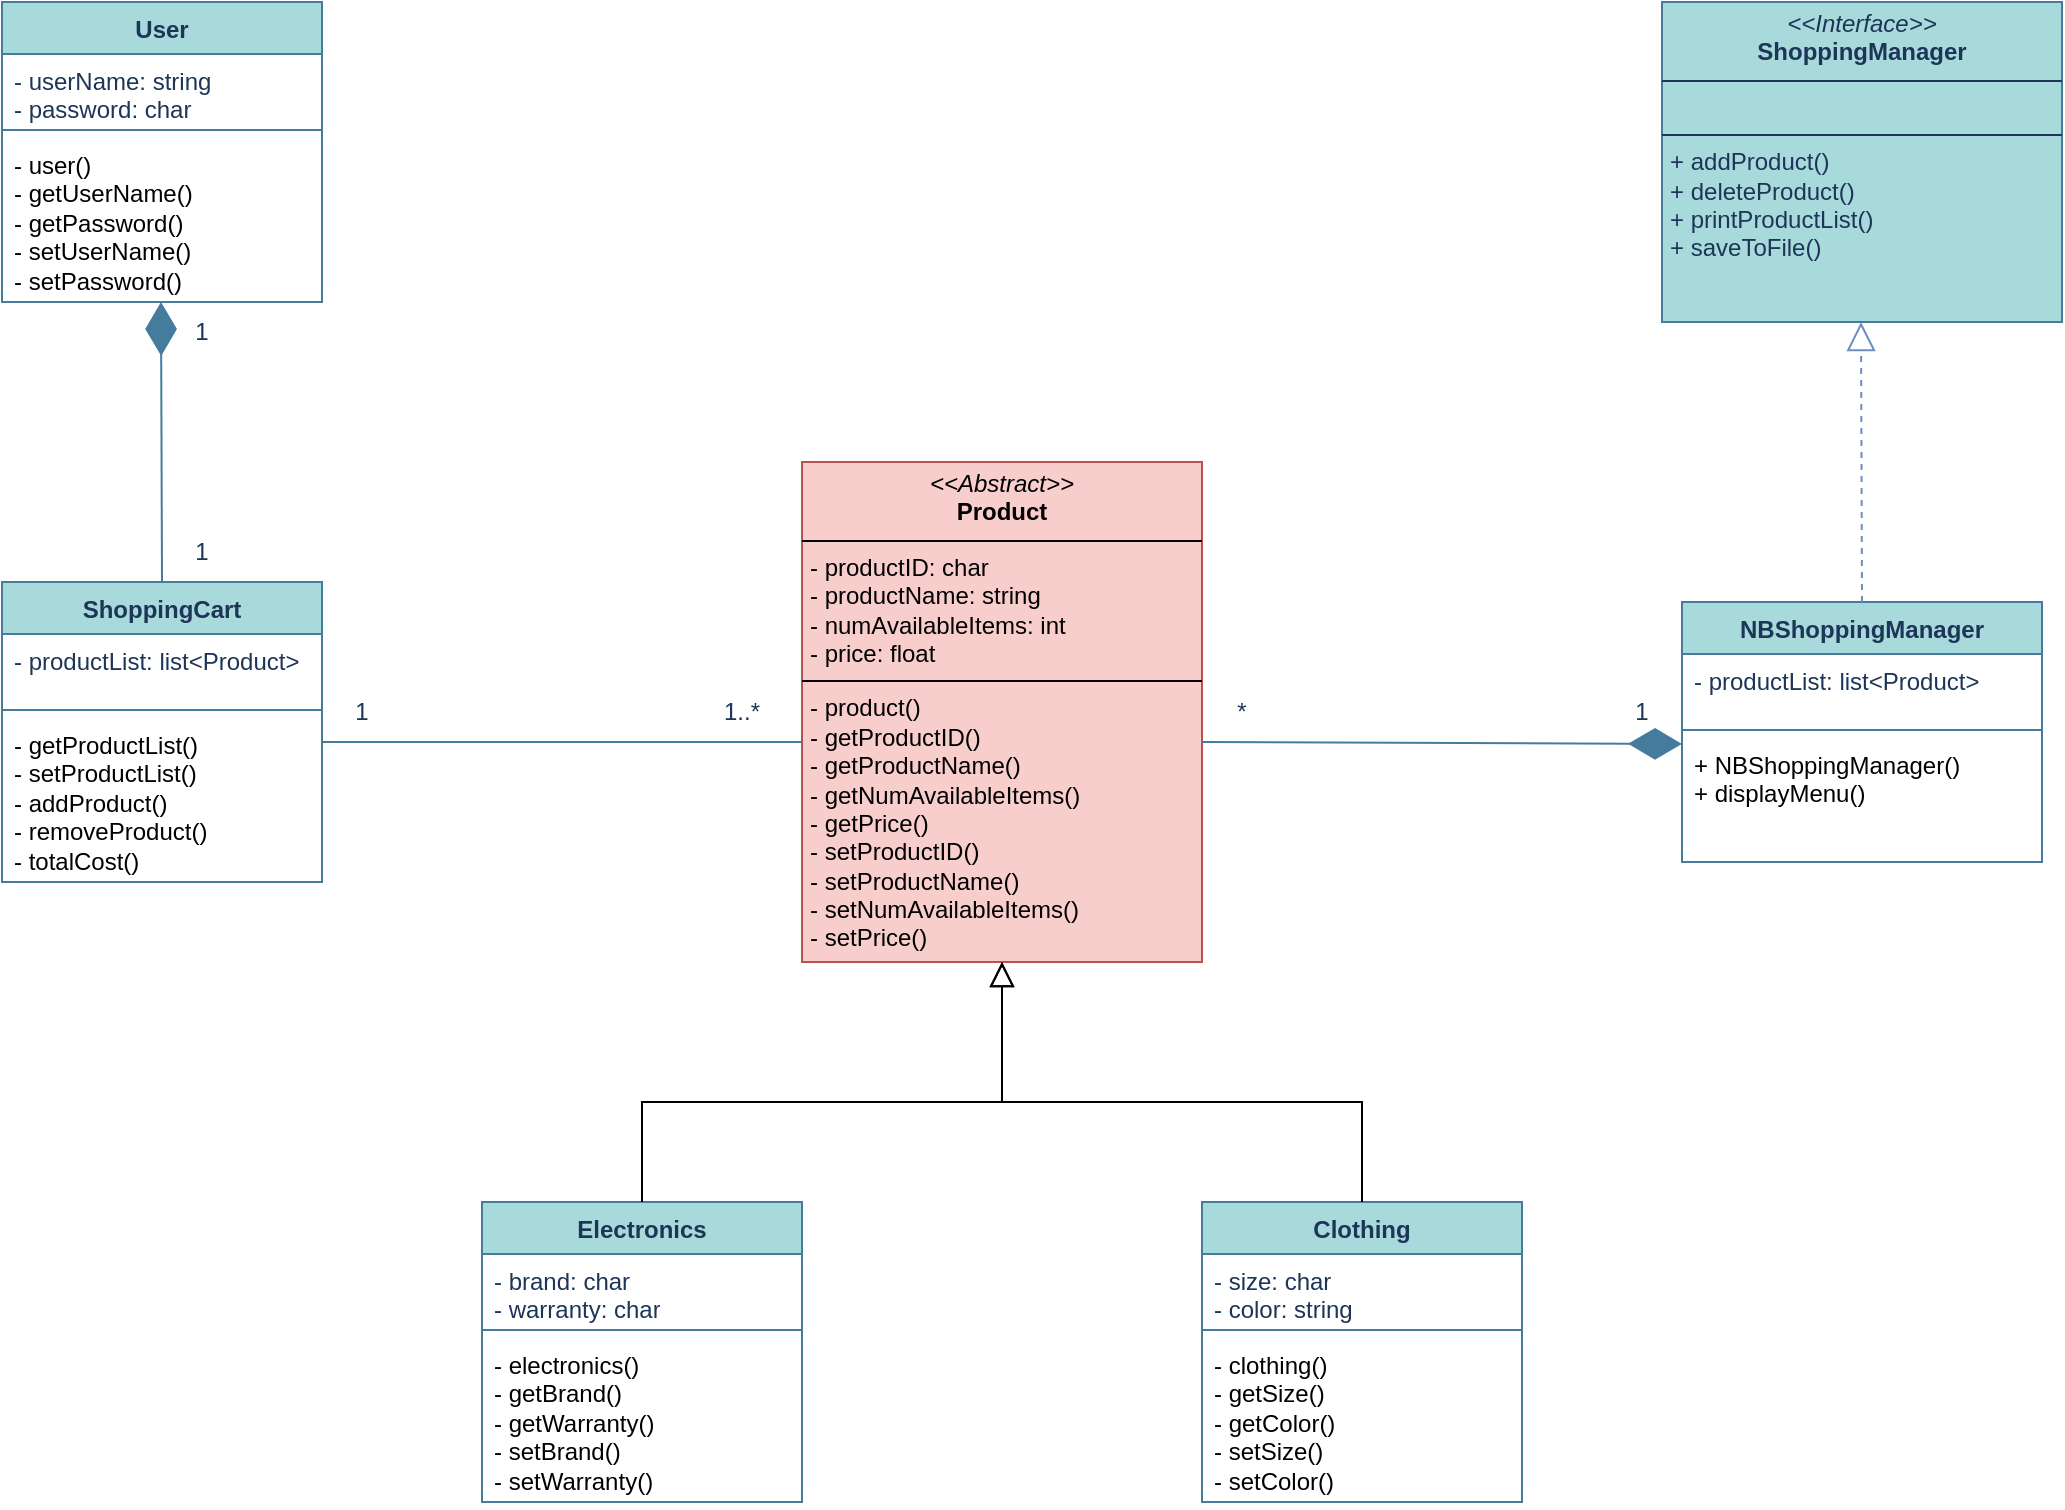 <mxfile version="26.0.9">
  <diagram id="C5RBs43oDa-KdzZeNtuy" name="Page-1">
    <mxGraphModel dx="1434" dy="836" grid="1" gridSize="10" guides="1" tooltips="1" connect="1" arrows="1" fold="1" page="1" pageScale="1" pageWidth="1654" pageHeight="1169" math="0" shadow="0">
      <root>
        <mxCell id="WIyWlLk6GJQsqaUBKTNV-0" />
        <mxCell id="WIyWlLk6GJQsqaUBKTNV-1" parent="WIyWlLk6GJQsqaUBKTNV-0" />
        <mxCell id="HyUq2-FQpbaMGsOl5s8T-1" value="&lt;p style=&quot;margin:0px;margin-top:4px;text-align:center;&quot;&gt;&lt;i&gt;&amp;lt;&amp;lt;Abstract&amp;gt;&amp;gt;&lt;/i&gt;&lt;br&gt;&lt;b&gt;Product&lt;/b&gt;&lt;/p&gt;&lt;hr size=&quot;1&quot; style=&quot;border-style:solid;&quot;&gt;&lt;p style=&quot;margin:0px;margin-left:4px;&quot;&gt;- productID: char&lt;br&gt;- productName: string&lt;/p&gt;&lt;p style=&quot;margin:0px;margin-left:4px;&quot;&gt;- numAvailableItems: int&lt;/p&gt;&lt;p style=&quot;margin:0px;margin-left:4px;&quot;&gt;- price: float&lt;/p&gt;&lt;hr size=&quot;1&quot; style=&quot;border-style:solid;&quot;&gt;&lt;p style=&quot;margin:0px;margin-left:4px;&quot;&gt;- product()&lt;/p&gt;&lt;p style=&quot;margin:0px;margin-left:4px;&quot;&gt;- getProductID()&lt;br&gt;- getProductName()&lt;br&gt;&lt;/p&gt;&lt;p style=&quot;margin:0px;margin-left:4px;&quot;&gt;- getNumAvailableItems()&lt;/p&gt;&lt;p style=&quot;margin:0px;margin-left:4px;&quot;&gt;- getPrice()&lt;/p&gt;&lt;p style=&quot;margin: 0px 0px 0px 4px;&quot;&gt;- setProductID()&lt;br&gt;- setProductName()&lt;br&gt;&lt;/p&gt;&lt;p style=&quot;margin: 0px 0px 0px 4px;&quot;&gt;- setNumAvailableItems()&lt;/p&gt;&lt;p style=&quot;margin: 0px 0px 0px 4px;&quot;&gt;- setPrice()&lt;/p&gt;" style="verticalAlign=top;align=left;overflow=fill;html=1;whiteSpace=wrap;strokeColor=#b85450;fillColor=#f8cecc;" vertex="1" parent="WIyWlLk6GJQsqaUBKTNV-1">
          <mxGeometry x="640" y="360" width="200" height="250" as="geometry" />
        </mxCell>
        <mxCell id="HyUq2-FQpbaMGsOl5s8T-2" value="Electronics" style="swimlane;fontStyle=1;align=center;verticalAlign=top;childLayout=stackLayout;horizontal=1;startSize=26;horizontalStack=0;resizeParent=1;resizeParentMax=0;resizeLast=0;collapsible=1;marginBottom=0;whiteSpace=wrap;html=1;strokeColor=#457B9D;fontColor=#1D3557;fillColor=#A8DADC;" vertex="1" parent="WIyWlLk6GJQsqaUBKTNV-1">
          <mxGeometry x="480" y="730" width="160" height="150" as="geometry" />
        </mxCell>
        <mxCell id="HyUq2-FQpbaMGsOl5s8T-3" value="- brand: char&lt;div&gt;- warranty: char&lt;/div&gt;" style="text;strokeColor=none;fillColor=none;align=left;verticalAlign=top;spacingLeft=4;spacingRight=4;overflow=hidden;rotatable=0;points=[[0,0.5],[1,0.5]];portConstraint=eastwest;whiteSpace=wrap;html=1;fontColor=#1D3557;" vertex="1" parent="HyUq2-FQpbaMGsOl5s8T-2">
          <mxGeometry y="26" width="160" height="34" as="geometry" />
        </mxCell>
        <mxCell id="HyUq2-FQpbaMGsOl5s8T-4" value="" style="line;strokeWidth=1;fillColor=none;align=left;verticalAlign=middle;spacingTop=-1;spacingLeft=3;spacingRight=3;rotatable=0;labelPosition=right;points=[];portConstraint=eastwest;strokeColor=inherit;fontColor=#1D3557;" vertex="1" parent="HyUq2-FQpbaMGsOl5s8T-2">
          <mxGeometry y="60" width="160" height="8" as="geometry" />
        </mxCell>
        <mxCell id="HyUq2-FQpbaMGsOl5s8T-5" value="&lt;span style=&quot;color: rgb(0, 0, 0);&quot;&gt;- electronics()&lt;/span&gt;&lt;div&gt;&lt;span style=&quot;color: rgb(0, 0, 0);&quot;&gt;- getBrand()&lt;/span&gt;&lt;/div&gt;&lt;div&gt;&lt;span style=&quot;color: rgb(0, 0, 0);&quot;&gt;- getWarranty()&lt;/span&gt;&lt;/div&gt;&lt;div&gt;&lt;span style=&quot;color: rgb(0, 0, 0);&quot;&gt;- setBrand()&lt;/span&gt;&lt;/div&gt;&lt;div&gt;&lt;span style=&quot;color: rgb(0, 0, 0);&quot;&gt;- setWarranty()&lt;/span&gt;&lt;/div&gt;" style="text;strokeColor=none;fillColor=none;align=left;verticalAlign=top;spacingLeft=4;spacingRight=4;overflow=hidden;rotatable=0;points=[[0,0.5],[1,0.5]];portConstraint=eastwest;whiteSpace=wrap;html=1;fontColor=#1D3557;" vertex="1" parent="HyUq2-FQpbaMGsOl5s8T-2">
          <mxGeometry y="68" width="160" height="82" as="geometry" />
        </mxCell>
        <mxCell id="HyUq2-FQpbaMGsOl5s8T-6" value="Clothing" style="swimlane;fontStyle=1;align=center;verticalAlign=top;childLayout=stackLayout;horizontal=1;startSize=26;horizontalStack=0;resizeParent=1;resizeParentMax=0;resizeLast=0;collapsible=1;marginBottom=0;whiteSpace=wrap;html=1;strokeColor=#457B9D;fontColor=#1D3557;fillColor=#A8DADC;" vertex="1" parent="WIyWlLk6GJQsqaUBKTNV-1">
          <mxGeometry x="840" y="730" width="160" height="150" as="geometry" />
        </mxCell>
        <mxCell id="HyUq2-FQpbaMGsOl5s8T-7" value="- size: char&lt;div&gt;- color: string&lt;/div&gt;" style="text;strokeColor=none;fillColor=none;align=left;verticalAlign=top;spacingLeft=4;spacingRight=4;overflow=hidden;rotatable=0;points=[[0,0.5],[1,0.5]];portConstraint=eastwest;whiteSpace=wrap;html=1;fontColor=#1D3557;" vertex="1" parent="HyUq2-FQpbaMGsOl5s8T-6">
          <mxGeometry y="26" width="160" height="34" as="geometry" />
        </mxCell>
        <mxCell id="HyUq2-FQpbaMGsOl5s8T-8" value="" style="line;strokeWidth=1;fillColor=none;align=left;verticalAlign=middle;spacingTop=-1;spacingLeft=3;spacingRight=3;rotatable=0;labelPosition=right;points=[];portConstraint=eastwest;strokeColor=inherit;fontColor=#1D3557;" vertex="1" parent="HyUq2-FQpbaMGsOl5s8T-6">
          <mxGeometry y="60" width="160" height="8" as="geometry" />
        </mxCell>
        <mxCell id="HyUq2-FQpbaMGsOl5s8T-9" value="&lt;span style=&quot;color: rgb(0, 0, 0);&quot;&gt;- clothing()&lt;/span&gt;&lt;div&gt;&lt;span style=&quot;color: rgb(0, 0, 0);&quot;&gt;- getSize()&lt;/span&gt;&lt;/div&gt;&lt;div&gt;&lt;span style=&quot;color: rgb(0, 0, 0);&quot;&gt;- getColor()&lt;/span&gt;&lt;/div&gt;&lt;div&gt;&lt;span style=&quot;color: rgb(0, 0, 0);&quot;&gt;- setSize()&lt;/span&gt;&lt;/div&gt;&lt;div&gt;&lt;span style=&quot;color: rgb(0, 0, 0);&quot;&gt;- setColor()&lt;/span&gt;&lt;/div&gt;" style="text;strokeColor=none;fillColor=none;align=left;verticalAlign=top;spacingLeft=4;spacingRight=4;overflow=hidden;rotatable=0;points=[[0,0.5],[1,0.5]];portConstraint=eastwest;whiteSpace=wrap;html=1;fontColor=#1D3557;" vertex="1" parent="HyUq2-FQpbaMGsOl5s8T-6">
          <mxGeometry y="68" width="160" height="82" as="geometry" />
        </mxCell>
        <mxCell id="HyUq2-FQpbaMGsOl5s8T-13" value="" style="endArrow=block;endSize=10;endFill=0;shadow=0;strokeWidth=1;rounded=0;curved=0;edgeStyle=elbowEdgeStyle;elbow=vertical;exitX=0.5;exitY=0;exitDx=0;exitDy=0;" edge="1" parent="WIyWlLk6GJQsqaUBKTNV-1">
          <mxGeometry width="160" relative="1" as="geometry">
            <mxPoint x="920" y="730" as="sourcePoint" />
            <mxPoint x="740" y="610" as="targetPoint" />
            <Array as="points">
              <mxPoint x="820" y="680" />
              <mxPoint x="924" y="420" />
            </Array>
          </mxGeometry>
        </mxCell>
        <mxCell id="HyUq2-FQpbaMGsOl5s8T-14" value="" style="endArrow=block;endSize=10;endFill=0;shadow=0;strokeWidth=1;rounded=0;curved=0;edgeStyle=elbowEdgeStyle;elbow=vertical;exitX=0.5;exitY=0;exitDx=0;exitDy=0;entryX=0.5;entryY=1;entryDx=0;entryDy=0;" edge="1" parent="WIyWlLk6GJQsqaUBKTNV-1" target="HyUq2-FQpbaMGsOl5s8T-1">
          <mxGeometry width="160" relative="1" as="geometry">
            <mxPoint x="560" y="730" as="sourcePoint" />
            <mxPoint x="730" y="610" as="targetPoint" />
            <Array as="points">
              <mxPoint x="750" y="680" />
              <mxPoint x="650" y="390" />
              <mxPoint x="700" y="390" />
              <mxPoint x="460" y="400" />
            </Array>
          </mxGeometry>
        </mxCell>
        <mxCell id="HyUq2-FQpbaMGsOl5s8T-17" value="User" style="swimlane;fontStyle=1;align=center;verticalAlign=top;childLayout=stackLayout;horizontal=1;startSize=26;horizontalStack=0;resizeParent=1;resizeParentMax=0;resizeLast=0;collapsible=1;marginBottom=0;whiteSpace=wrap;html=1;strokeColor=#457B9D;fontColor=#1D3557;fillColor=#A8DADC;" vertex="1" parent="WIyWlLk6GJQsqaUBKTNV-1">
          <mxGeometry x="240" y="130" width="160" height="150" as="geometry" />
        </mxCell>
        <mxCell id="HyUq2-FQpbaMGsOl5s8T-18" value="- userName: string&lt;div&gt;- password: char&lt;/div&gt;" style="text;strokeColor=none;fillColor=none;align=left;verticalAlign=top;spacingLeft=4;spacingRight=4;overflow=hidden;rotatable=0;points=[[0,0.5],[1,0.5]];portConstraint=eastwest;whiteSpace=wrap;html=1;fontColor=#1D3557;" vertex="1" parent="HyUq2-FQpbaMGsOl5s8T-17">
          <mxGeometry y="26" width="160" height="34" as="geometry" />
        </mxCell>
        <mxCell id="HyUq2-FQpbaMGsOl5s8T-19" value="" style="line;strokeWidth=1;fillColor=none;align=left;verticalAlign=middle;spacingTop=-1;spacingLeft=3;spacingRight=3;rotatable=0;labelPosition=right;points=[];portConstraint=eastwest;strokeColor=inherit;fontColor=#1D3557;" vertex="1" parent="HyUq2-FQpbaMGsOl5s8T-17">
          <mxGeometry y="60" width="160" height="8" as="geometry" />
        </mxCell>
        <mxCell id="HyUq2-FQpbaMGsOl5s8T-20" value="&lt;span style=&quot;color: rgb(0, 0, 0);&quot;&gt;- user()&lt;/span&gt;&lt;div&gt;&lt;span style=&quot;color: rgb(0, 0, 0);&quot;&gt;- getUserName()&lt;/span&gt;&lt;/div&gt;&lt;div&gt;&lt;span style=&quot;color: rgb(0, 0, 0);&quot;&gt;- getPassword()&lt;/span&gt;&lt;/div&gt;&lt;div&gt;&lt;span style=&quot;color: rgb(0, 0, 0);&quot;&gt;- setUserName()&lt;/span&gt;&lt;/div&gt;&lt;div&gt;&lt;span style=&quot;color: rgb(0, 0, 0);&quot;&gt;- setPassword()&lt;/span&gt;&lt;/div&gt;" style="text;strokeColor=none;fillColor=none;align=left;verticalAlign=top;spacingLeft=4;spacingRight=4;overflow=hidden;rotatable=0;points=[[0,0.5],[1,0.5]];portConstraint=eastwest;whiteSpace=wrap;html=1;fontColor=#1D3557;" vertex="1" parent="HyUq2-FQpbaMGsOl5s8T-17">
          <mxGeometry y="68" width="160" height="82" as="geometry" />
        </mxCell>
        <mxCell id="HyUq2-FQpbaMGsOl5s8T-21" value="ShoppingCart" style="swimlane;fontStyle=1;align=center;verticalAlign=top;childLayout=stackLayout;horizontal=1;startSize=26;horizontalStack=0;resizeParent=1;resizeParentMax=0;resizeLast=0;collapsible=1;marginBottom=0;whiteSpace=wrap;html=1;strokeColor=#457B9D;fontColor=#1D3557;fillColor=#A8DADC;" vertex="1" parent="WIyWlLk6GJQsqaUBKTNV-1">
          <mxGeometry x="240" y="420" width="160" height="150" as="geometry" />
        </mxCell>
        <mxCell id="HyUq2-FQpbaMGsOl5s8T-22" value="- productList: list&amp;lt;Product&amp;gt;" style="text;strokeColor=none;fillColor=none;align=left;verticalAlign=top;spacingLeft=4;spacingRight=4;overflow=hidden;rotatable=0;points=[[0,0.5],[1,0.5]];portConstraint=eastwest;whiteSpace=wrap;html=1;fontColor=#1D3557;" vertex="1" parent="HyUq2-FQpbaMGsOl5s8T-21">
          <mxGeometry y="26" width="160" height="34" as="geometry" />
        </mxCell>
        <mxCell id="HyUq2-FQpbaMGsOl5s8T-23" value="" style="line;strokeWidth=1;fillColor=none;align=left;verticalAlign=middle;spacingTop=-1;spacingLeft=3;spacingRight=3;rotatable=0;labelPosition=right;points=[];portConstraint=eastwest;strokeColor=inherit;fontColor=#1D3557;" vertex="1" parent="HyUq2-FQpbaMGsOl5s8T-21">
          <mxGeometry y="60" width="160" height="8" as="geometry" />
        </mxCell>
        <mxCell id="HyUq2-FQpbaMGsOl5s8T-24" value="&lt;span style=&quot;color: light-dark(rgb(0, 0, 0), rgb(0, 0, 0)); background-color: transparent;&quot;&gt;- getProductList()&lt;/span&gt;&lt;div&gt;&lt;span style=&quot;color: rgb(0, 0, 0);&quot;&gt;- setProductList()&lt;/span&gt;&lt;br&gt;&lt;/div&gt;&lt;div&gt;&lt;span style=&quot;color: rgb(0, 0, 0);&quot;&gt;- addProduct()&lt;/span&gt;&lt;/div&gt;&lt;div&gt;&lt;span style=&quot;color: rgb(0, 0, 0);&quot;&gt;- removeProduct()&lt;/span&gt;&lt;/div&gt;&lt;div&gt;&lt;span style=&quot;color: rgb(0, 0, 0);&quot;&gt;- totalCost()&lt;/span&gt;&lt;/div&gt;" style="text;strokeColor=none;fillColor=none;align=left;verticalAlign=top;spacingLeft=4;spacingRight=4;overflow=hidden;rotatable=0;points=[[0,0.5],[1,0.5]];portConstraint=eastwest;whiteSpace=wrap;html=1;fontColor=#1D3557;" vertex="1" parent="HyUq2-FQpbaMGsOl5s8T-21">
          <mxGeometry y="68" width="160" height="82" as="geometry" />
        </mxCell>
        <mxCell id="HyUq2-FQpbaMGsOl5s8T-32" value="1" style="text;html=1;align=center;verticalAlign=middle;whiteSpace=wrap;rounded=0;fontColor=#1D3557;" vertex="1" parent="WIyWlLk6GJQsqaUBKTNV-1">
          <mxGeometry x="310" y="280" width="60" height="30" as="geometry" />
        </mxCell>
        <mxCell id="HyUq2-FQpbaMGsOl5s8T-33" value="1" style="text;html=1;align=center;verticalAlign=middle;whiteSpace=wrap;rounded=0;fontColor=#1D3557;" vertex="1" parent="WIyWlLk6GJQsqaUBKTNV-1">
          <mxGeometry x="310" y="390" width="60" height="30" as="geometry" />
        </mxCell>
        <mxCell id="HyUq2-FQpbaMGsOl5s8T-34" value="&lt;p style=&quot;margin:0px;margin-top:4px;text-align:center;&quot;&gt;&lt;i&gt;&amp;lt;&amp;lt;Interface&amp;gt;&amp;gt;&lt;/i&gt;&lt;br&gt;&lt;b&gt;ShoppingManager&lt;/b&gt;&lt;/p&gt;&lt;hr size=&quot;1&quot; style=&quot;border-style:solid;&quot;&gt;&lt;p style=&quot;margin:0px;margin-left:4px;&quot;&gt;&lt;br&gt;&lt;/p&gt;&lt;hr size=&quot;1&quot; style=&quot;border-style:solid;&quot;&gt;&lt;p style=&quot;margin:0px;margin-left:4px;&quot;&gt;+ addProduct()&lt;/p&gt;&lt;p style=&quot;margin:0px;margin-left:4px;&quot;&gt;+ deleteProduct()&lt;/p&gt;&lt;p style=&quot;margin:0px;margin-left:4px;&quot;&gt;+ printProductList()&lt;/p&gt;&lt;p style=&quot;margin:0px;margin-left:4px;&quot;&gt;+ saveToFile()&lt;/p&gt;" style="verticalAlign=top;align=left;overflow=fill;html=1;whiteSpace=wrap;strokeColor=#457B9D;fontColor=#1D3557;fillColor=#A8DADC;" vertex="1" parent="WIyWlLk6GJQsqaUBKTNV-1">
          <mxGeometry x="1070" y="130" width="200" height="160" as="geometry" />
        </mxCell>
        <mxCell id="HyUq2-FQpbaMGsOl5s8T-35" value="NBShoppingManager" style="swimlane;fontStyle=1;align=center;verticalAlign=top;childLayout=stackLayout;horizontal=1;startSize=26;horizontalStack=0;resizeParent=1;resizeParentMax=0;resizeLast=0;collapsible=1;marginBottom=0;whiteSpace=wrap;html=1;strokeColor=#457B9D;fontColor=#1D3557;fillColor=#A8DADC;" vertex="1" parent="WIyWlLk6GJQsqaUBKTNV-1">
          <mxGeometry x="1080" y="430" width="180" height="130" as="geometry" />
        </mxCell>
        <mxCell id="HyUq2-FQpbaMGsOl5s8T-36" value="- productList: list&amp;lt;Product&amp;gt;" style="text;strokeColor=none;fillColor=none;align=left;verticalAlign=top;spacingLeft=4;spacingRight=4;overflow=hidden;rotatable=0;points=[[0,0.5],[1,0.5]];portConstraint=eastwest;whiteSpace=wrap;html=1;fontColor=#1D3557;" vertex="1" parent="HyUq2-FQpbaMGsOl5s8T-35">
          <mxGeometry y="26" width="180" height="34" as="geometry" />
        </mxCell>
        <mxCell id="HyUq2-FQpbaMGsOl5s8T-37" value="" style="line;strokeWidth=1;fillColor=none;align=left;verticalAlign=middle;spacingTop=-1;spacingLeft=3;spacingRight=3;rotatable=0;labelPosition=right;points=[];portConstraint=eastwest;strokeColor=inherit;fontColor=#1D3557;" vertex="1" parent="HyUq2-FQpbaMGsOl5s8T-35">
          <mxGeometry y="60" width="180" height="8" as="geometry" />
        </mxCell>
        <mxCell id="HyUq2-FQpbaMGsOl5s8T-38" value="&lt;div&gt;&lt;font color=&quot;#000000&quot;&gt;+ NBShoppingManager()&lt;/font&gt;&lt;/div&gt;&lt;font color=&quot;#000000&quot;&gt;+ displayMenu()&lt;/font&gt;" style="text;strokeColor=none;fillColor=none;align=left;verticalAlign=top;spacingLeft=4;spacingRight=4;overflow=hidden;rotatable=0;points=[[0,0.5],[1,0.5]];portConstraint=eastwest;whiteSpace=wrap;html=1;fontColor=#1D3557;" vertex="1" parent="HyUq2-FQpbaMGsOl5s8T-35">
          <mxGeometry y="68" width="180" height="62" as="geometry" />
        </mxCell>
        <mxCell id="HyUq2-FQpbaMGsOl5s8T-39" value="" style="endArrow=block;dashed=1;endFill=0;endSize=12;html=1;rounded=0;strokeColor=#6c8ebf;fontColor=#1D3557;fillColor=#dae8fc;exitX=0.5;exitY=0;exitDx=0;exitDy=0;" edge="1" parent="WIyWlLk6GJQsqaUBKTNV-1" source="HyUq2-FQpbaMGsOl5s8T-35">
          <mxGeometry width="160" relative="1" as="geometry">
            <mxPoint x="1169.5" y="390" as="sourcePoint" />
            <mxPoint x="1169.5" y="290" as="targetPoint" />
          </mxGeometry>
        </mxCell>
        <mxCell id="HyUq2-FQpbaMGsOl5s8T-42" value="" style="endArrow=none;html=1;edgeStyle=orthogonalEdgeStyle;rounded=0;strokeColor=#457B9D;fontColor=#1D3557;fillColor=#A8DADC;entryX=0.5;entryY=0;entryDx=0;entryDy=0;" edge="1" parent="WIyWlLk6GJQsqaUBKTNV-1">
          <mxGeometry relative="1" as="geometry">
            <mxPoint x="640" y="500" as="sourcePoint" />
            <mxPoint x="400" y="500" as="targetPoint" />
          </mxGeometry>
        </mxCell>
        <mxCell id="HyUq2-FQpbaMGsOl5s8T-44" value="1" style="text;html=1;align=center;verticalAlign=middle;whiteSpace=wrap;rounded=0;fontColor=#1D3557;" vertex="1" parent="WIyWlLk6GJQsqaUBKTNV-1">
          <mxGeometry x="390" y="470" width="60" height="30" as="geometry" />
        </mxCell>
        <mxCell id="HyUq2-FQpbaMGsOl5s8T-45" value="1..*" style="text;html=1;align=center;verticalAlign=middle;whiteSpace=wrap;rounded=0;fontColor=#1D3557;" vertex="1" parent="WIyWlLk6GJQsqaUBKTNV-1">
          <mxGeometry x="580" y="470" width="60" height="30" as="geometry" />
        </mxCell>
        <mxCell id="HyUq2-FQpbaMGsOl5s8T-46" value="1" style="text;html=1;align=center;verticalAlign=middle;whiteSpace=wrap;rounded=0;fontColor=#1D3557;" vertex="1" parent="WIyWlLk6GJQsqaUBKTNV-1">
          <mxGeometry x="1030" y="470" width="60" height="30" as="geometry" />
        </mxCell>
        <mxCell id="HyUq2-FQpbaMGsOl5s8T-47" value="*" style="text;html=1;align=center;verticalAlign=middle;whiteSpace=wrap;rounded=0;fontColor=#1D3557;" vertex="1" parent="WIyWlLk6GJQsqaUBKTNV-1">
          <mxGeometry x="830" y="470" width="60" height="30" as="geometry" />
        </mxCell>
        <mxCell id="HyUq2-FQpbaMGsOl5s8T-50" value="" style="endArrow=diamondThin;endFill=1;endSize=24;html=1;rounded=0;strokeColor=#457B9D;fontColor=#1D3557;fillColor=#A8DADC;exitX=0.5;exitY=0;exitDx=0;exitDy=0;" edge="1" parent="WIyWlLk6GJQsqaUBKTNV-1" source="HyUq2-FQpbaMGsOl5s8T-21">
          <mxGeometry width="160" relative="1" as="geometry">
            <mxPoint x="330" y="410" as="sourcePoint" />
            <mxPoint x="319.5" y="280" as="targetPoint" />
          </mxGeometry>
        </mxCell>
        <mxCell id="HyUq2-FQpbaMGsOl5s8T-52" value="" style="endArrow=diamondThin;endFill=1;endSize=24;html=1;rounded=0;strokeColor=#457B9D;fontColor=#1D3557;fillColor=#A8DADC;exitX=0.5;exitY=0;exitDx=0;exitDy=0;" edge="1" parent="WIyWlLk6GJQsqaUBKTNV-1">
          <mxGeometry width="160" relative="1" as="geometry">
            <mxPoint x="840" y="500" as="sourcePoint" />
            <mxPoint x="1080" y="501" as="targetPoint" />
          </mxGeometry>
        </mxCell>
      </root>
    </mxGraphModel>
  </diagram>
</mxfile>
